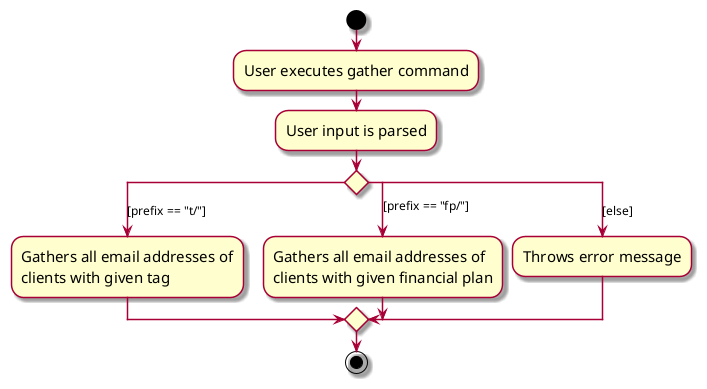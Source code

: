 @startuml
skin rose
skinparam ActivityFontSize 15
skinparam ArrowFontSize 12
start
:User executes gather command;

:User input is parsed;

'Since the beta syntax does not support placing the condition outside the
'diamond we place it as the true branch instead.

switch ()
case([prefix == "t/"])
    :Gathers all email addresses of 
    clients with given tag;
case([prefix == "fp/"])
    :Gathers all email addresses of 
    clients with given financial plan;
case([else])
    :Throws error message;
endswitch
stop
@enduml

